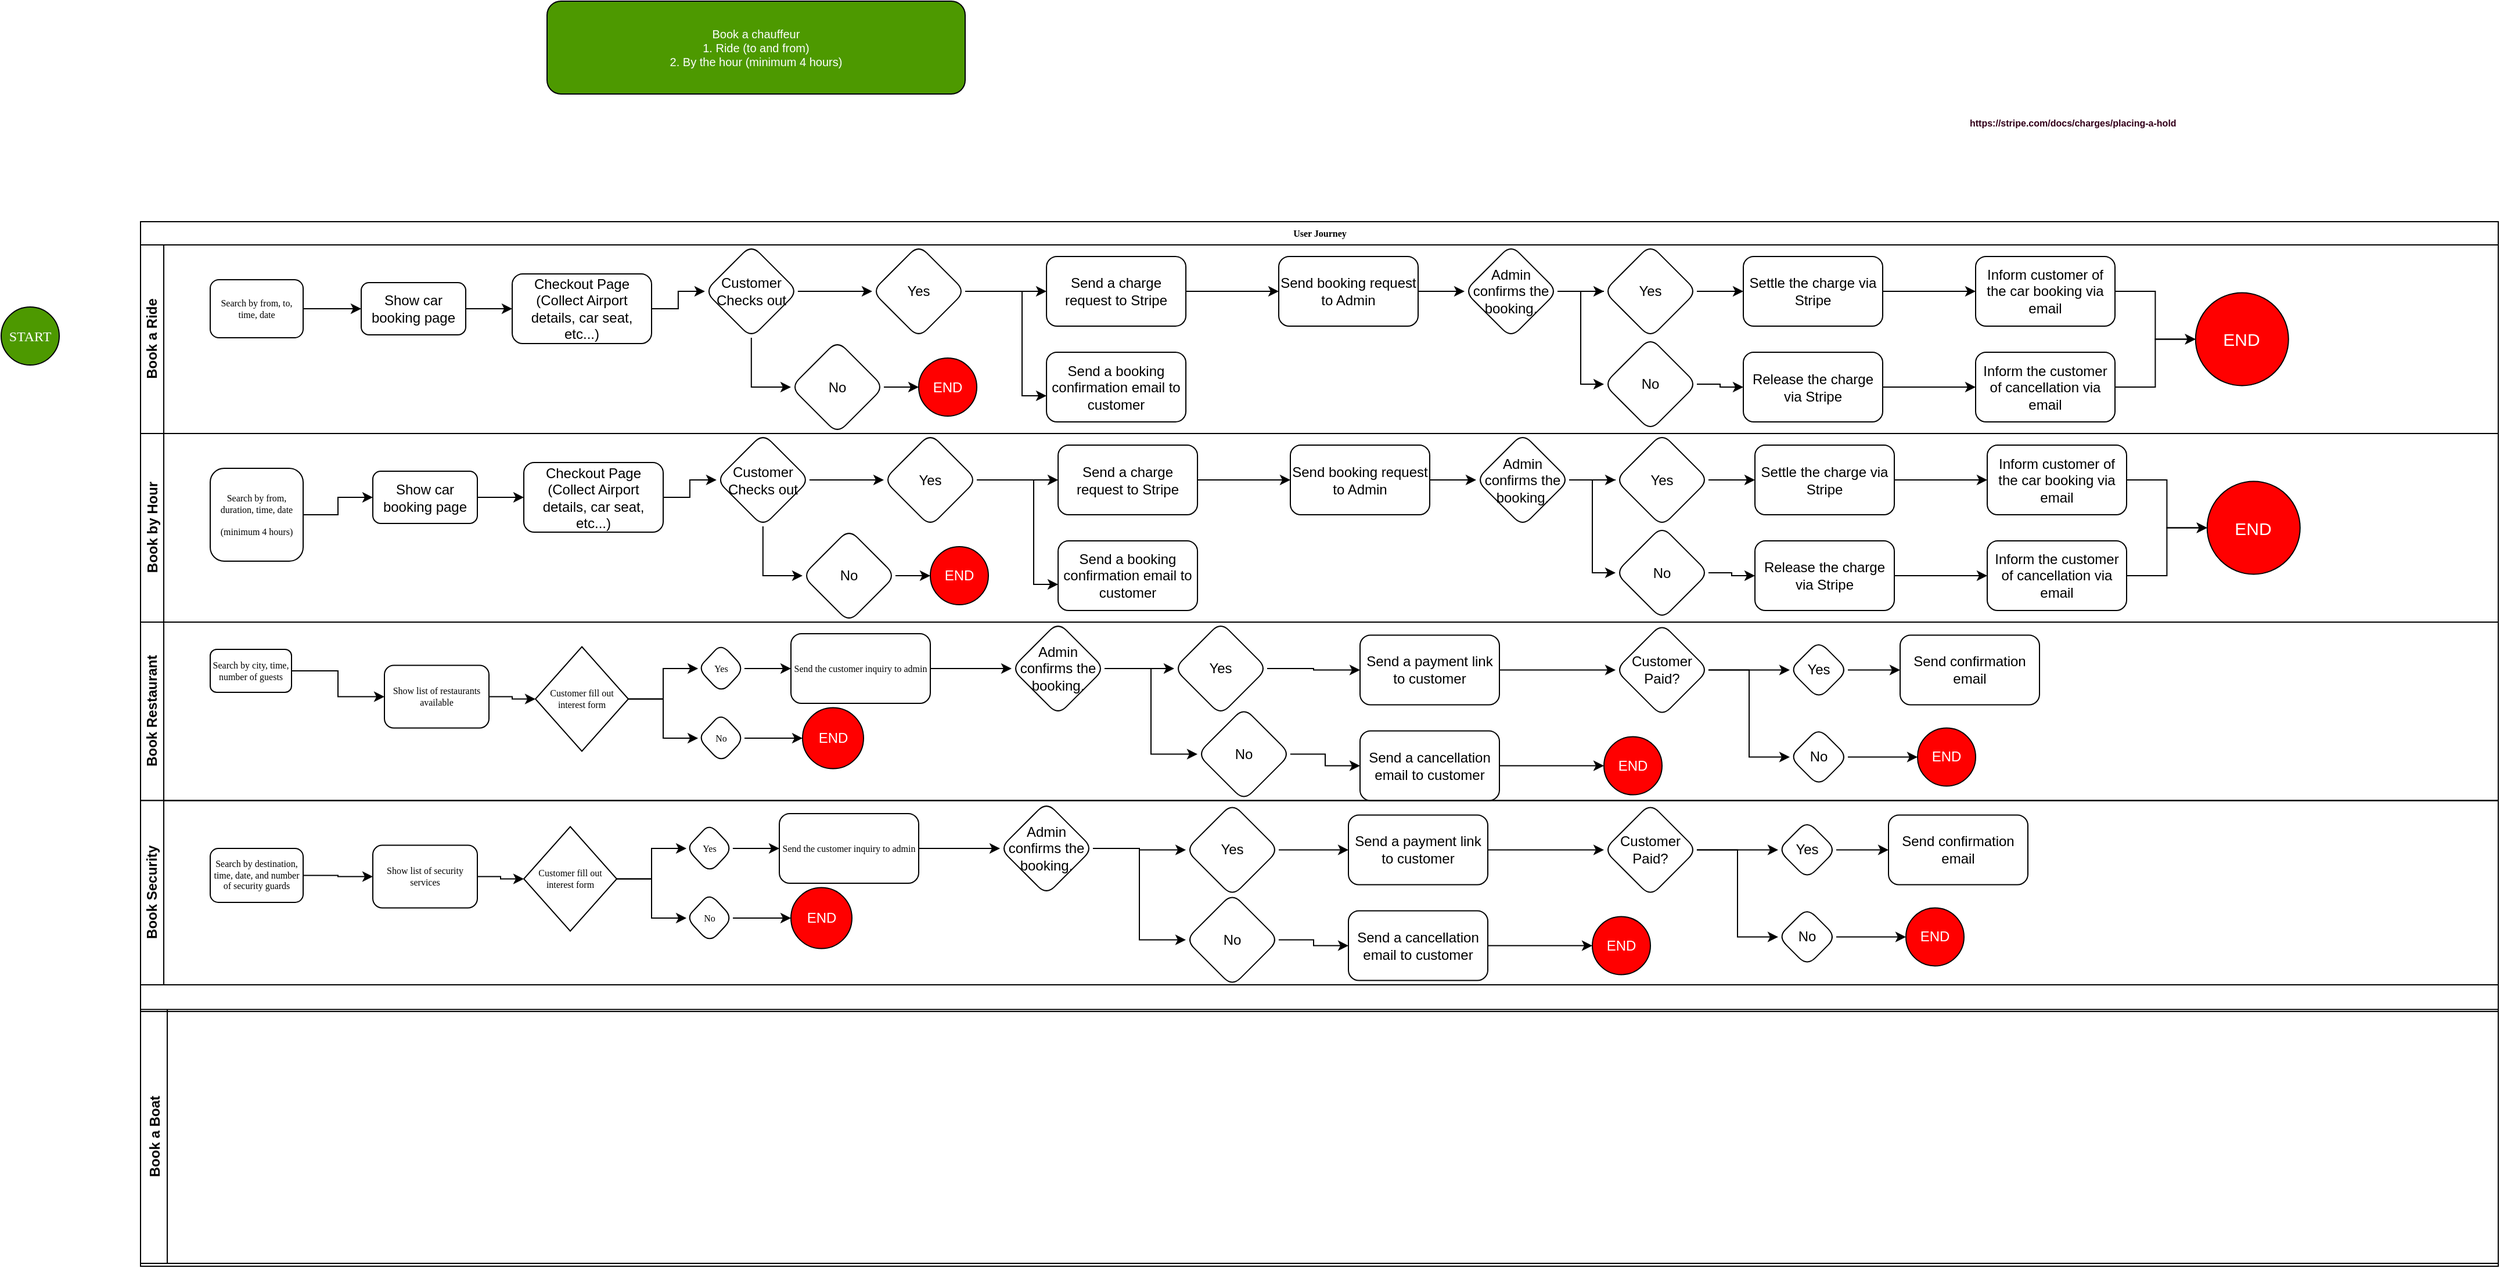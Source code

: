 <mxfile version="20.2.2" type="github">
  <diagram name="Page-1" id="c7488fd3-1785-93aa-aadb-54a6760d102a">
    <mxGraphModel dx="1584" dy="1703" grid="1" gridSize="10" guides="1" tooltips="1" connect="1" arrows="1" fold="1" page="1" pageScale="1" pageWidth="1100" pageHeight="850" background="none" math="0" shadow="0">
      <root>
        <mxCell id="0" />
        <mxCell id="1" parent="0" />
        <mxCell id="2b4e8129b02d487f-1" value="User Journey" style="swimlane;html=1;childLayout=stackLayout;horizontal=1;startSize=20;horizontalStack=0;rounded=0;shadow=0;labelBackgroundColor=none;strokeWidth=1;fontFamily=Verdana;fontSize=8;align=center;" parent="1" vertex="1">
          <mxGeometry x="180" y="40" width="2030" height="900" as="geometry">
            <mxRectangle x="180" y="70" width="100" height="20" as="alternateBounds" />
          </mxGeometry>
        </mxCell>
        <mxCell id="2Iuretk5S74arp9Ydnmd-205" value="Book a Ride" style="swimlane;html=1;startSize=20;horizontal=0;" vertex="1" parent="2b4e8129b02d487f-1">
          <mxGeometry y="20" width="2030" height="162.5" as="geometry">
            <mxRectangle y="20" width="2810.625" height="30" as="alternateBounds" />
          </mxGeometry>
        </mxCell>
        <mxCell id="2Iuretk5S74arp9Ydnmd-206" style="edgeStyle=orthogonalEdgeStyle;rounded=0;orthogonalLoop=1;jettySize=auto;html=1;entryX=0;entryY=0.5;entryDx=0;entryDy=0;" edge="1" parent="2Iuretk5S74arp9Ydnmd-205" source="2Iuretk5S74arp9Ydnmd-207" target="2Iuretk5S74arp9Ydnmd-220">
          <mxGeometry relative="1" as="geometry">
            <mxPoint x="210" y="55" as="targetPoint" />
          </mxGeometry>
        </mxCell>
        <mxCell id="2Iuretk5S74arp9Ydnmd-207" value="Search by from, to, time, date" style="rounded=1;whiteSpace=wrap;html=1;shadow=0;labelBackgroundColor=none;strokeWidth=1;fontFamily=Verdana;fontSize=8;align=center;" vertex="1" parent="2Iuretk5S74arp9Ydnmd-205">
          <mxGeometry x="60" y="30" width="80" height="50" as="geometry" />
        </mxCell>
        <mxCell id="2Iuretk5S74arp9Ydnmd-208" style="edgeStyle=orthogonalEdgeStyle;rounded=0;html=1;entryX=0;entryY=0.5;labelBackgroundColor=none;startArrow=none;startFill=0;startSize=5;endArrow=classicThin;endFill=1;endSize=5;jettySize=auto;orthogonalLoop=1;strokeWidth=1;fontFamily=Verdana;fontSize=8" edge="1" parent="2Iuretk5S74arp9Ydnmd-205">
          <mxGeometry relative="1" as="geometry">
            <mxPoint x="490" y="75" as="sourcePoint" />
          </mxGeometry>
        </mxCell>
        <mxCell id="2Iuretk5S74arp9Ydnmd-209" style="edgeStyle=orthogonalEdgeStyle;rounded=0;html=1;labelBackgroundColor=none;startArrow=none;startFill=0;startSize=5;endArrow=classicThin;endFill=1;endSize=5;jettySize=auto;orthogonalLoop=1;strokeWidth=1;fontFamily=Verdana;fontSize=8" edge="1" parent="2Iuretk5S74arp9Ydnmd-205">
          <mxGeometry relative="1" as="geometry">
            <mxPoint x="580" y="75" as="sourcePoint" />
          </mxGeometry>
        </mxCell>
        <mxCell id="2Iuretk5S74arp9Ydnmd-265" style="edgeStyle=orthogonalEdgeStyle;rounded=0;orthogonalLoop=1;jettySize=auto;html=1;labelBackgroundColor=#000000;fontSize=10;fontColor=#FFFFFF;" edge="1" parent="2Iuretk5S74arp9Ydnmd-205" source="2Iuretk5S74arp9Ydnmd-220" target="2Iuretk5S74arp9Ydnmd-264">
          <mxGeometry relative="1" as="geometry" />
        </mxCell>
        <mxCell id="2Iuretk5S74arp9Ydnmd-220" value="Show car booking page" style="rounded=1;whiteSpace=wrap;html=1;" vertex="1" parent="2Iuretk5S74arp9Ydnmd-205">
          <mxGeometry x="190" y="32.5" width="90" height="45" as="geometry" />
        </mxCell>
        <mxCell id="2Iuretk5S74arp9Ydnmd-226" value="" style="edgeStyle=orthogonalEdgeStyle;rounded=0;orthogonalLoop=1;jettySize=auto;html=1;" edge="1" parent="2Iuretk5S74arp9Ydnmd-205" source="2Iuretk5S74arp9Ydnmd-227" target="2Iuretk5S74arp9Ydnmd-267">
          <mxGeometry relative="1" as="geometry">
            <mxPoint x="625.935" y="40" as="targetPoint" />
          </mxGeometry>
        </mxCell>
        <mxCell id="2Iuretk5S74arp9Ydnmd-268" style="edgeStyle=orthogonalEdgeStyle;rounded=0;orthogonalLoop=1;jettySize=auto;html=1;entryX=0;entryY=0.5;entryDx=0;entryDy=0;labelBackgroundColor=#000000;fontSize=10;fontColor=#FFFFFF;" edge="1" parent="2Iuretk5S74arp9Ydnmd-205" source="2Iuretk5S74arp9Ydnmd-227" target="2Iuretk5S74arp9Ydnmd-229">
          <mxGeometry relative="1" as="geometry" />
        </mxCell>
        <mxCell id="2Iuretk5S74arp9Ydnmd-227" value="Customer Checks out" style="rhombus;whiteSpace=wrap;html=1;rounded=1;" vertex="1" parent="2Iuretk5S74arp9Ydnmd-205">
          <mxGeometry x="485.935" y="-1.776e-15" width="80" height="80" as="geometry" />
        </mxCell>
        <mxCell id="2Iuretk5S74arp9Ydnmd-228" style="edgeStyle=orthogonalEdgeStyle;rounded=0;orthogonalLoop=1;jettySize=auto;html=1;fontColor=#FFFFFF;" edge="1" parent="2Iuretk5S74arp9Ydnmd-205" source="2Iuretk5S74arp9Ydnmd-229" target="2Iuretk5S74arp9Ydnmd-232">
          <mxGeometry relative="1" as="geometry">
            <mxPoint x="660.94" y="122.5" as="targetPoint" />
          </mxGeometry>
        </mxCell>
        <mxCell id="2Iuretk5S74arp9Ydnmd-229" value="No" style="rhombus;whiteSpace=wrap;html=1;rounded=1;" vertex="1" parent="2Iuretk5S74arp9Ydnmd-205">
          <mxGeometry x="559.995" y="82.5" width="80" height="80" as="geometry" />
        </mxCell>
        <mxCell id="2Iuretk5S74arp9Ydnmd-232" value="&lt;font color=&quot;#ffffff&quot;&gt;END&lt;/font&gt;" style="ellipse;whiteSpace=wrap;html=1;aspect=fixed;fillColor=#FF0000;" vertex="1" parent="2Iuretk5S74arp9Ydnmd-205">
          <mxGeometry x="670.0" y="97.5" width="50" height="50" as="geometry" />
        </mxCell>
        <mxCell id="2Iuretk5S74arp9Ydnmd-239" value="" style="edgeStyle=orthogonalEdgeStyle;rounded=0;orthogonalLoop=1;jettySize=auto;html=1;fontSize=8;fontColor=#33001A;" edge="1" parent="2Iuretk5S74arp9Ydnmd-205" source="2Iuretk5S74arp9Ydnmd-240" target="2Iuretk5S74arp9Ydnmd-242">
          <mxGeometry relative="1" as="geometry" />
        </mxCell>
        <mxCell id="2Iuretk5S74arp9Ydnmd-240" value="Send a charge request to Stripe" style="rounded=1;whiteSpace=wrap;html=1;" vertex="1" parent="2Iuretk5S74arp9Ydnmd-205">
          <mxGeometry x="780.035" y="10" width="120" height="60" as="geometry" />
        </mxCell>
        <mxCell id="2Iuretk5S74arp9Ydnmd-241" value="" style="edgeStyle=orthogonalEdgeStyle;rounded=0;orthogonalLoop=1;jettySize=auto;html=1;fontSize=8;fontColor=#33001A;" edge="1" parent="2Iuretk5S74arp9Ydnmd-205" source="2Iuretk5S74arp9Ydnmd-242" target="2Iuretk5S74arp9Ydnmd-245">
          <mxGeometry relative="1" as="geometry" />
        </mxCell>
        <mxCell id="2Iuretk5S74arp9Ydnmd-242" value="Send booking request to Admin" style="rounded=1;whiteSpace=wrap;html=1;" vertex="1" parent="2Iuretk5S74arp9Ydnmd-205">
          <mxGeometry x="979.995" y="10" width="120" height="60" as="geometry" />
        </mxCell>
        <mxCell id="2Iuretk5S74arp9Ydnmd-243" value="" style="edgeStyle=orthogonalEdgeStyle;rounded=0;orthogonalLoop=1;jettySize=auto;html=1;fontSize=8;fontColor=#33001A;" edge="1" parent="2Iuretk5S74arp9Ydnmd-205" source="2Iuretk5S74arp9Ydnmd-245" target="2Iuretk5S74arp9Ydnmd-247">
          <mxGeometry relative="1" as="geometry" />
        </mxCell>
        <mxCell id="2Iuretk5S74arp9Ydnmd-271" style="edgeStyle=orthogonalEdgeStyle;rounded=0;orthogonalLoop=1;jettySize=auto;html=1;labelBackgroundColor=#000000;fontSize=10;fontColor=#FFFFFF;" edge="1" parent="2Iuretk5S74arp9Ydnmd-205" source="2Iuretk5S74arp9Ydnmd-245" target="2Iuretk5S74arp9Ydnmd-249">
          <mxGeometry relative="1" as="geometry" />
        </mxCell>
        <mxCell id="2Iuretk5S74arp9Ydnmd-245" value="Admin confirms the booking." style="rhombus;whiteSpace=wrap;html=1;rounded=1;" vertex="1" parent="2Iuretk5S74arp9Ydnmd-205">
          <mxGeometry x="1140.005" width="80" height="80" as="geometry" />
        </mxCell>
        <mxCell id="2Iuretk5S74arp9Ydnmd-246" value="" style="edgeStyle=orthogonalEdgeStyle;rounded=0;orthogonalLoop=1;jettySize=auto;html=1;fontSize=8;fontColor=#33001A;" edge="1" parent="2Iuretk5S74arp9Ydnmd-205" source="2Iuretk5S74arp9Ydnmd-247" target="2Iuretk5S74arp9Ydnmd-251">
          <mxGeometry relative="1" as="geometry" />
        </mxCell>
        <mxCell id="2Iuretk5S74arp9Ydnmd-272" value="" style="edgeStyle=orthogonalEdgeStyle;rounded=0;orthogonalLoop=1;jettySize=auto;html=1;labelBackgroundColor=#000000;fontSize=10;fontColor=#FFFFFF;" edge="1" parent="2Iuretk5S74arp9Ydnmd-205" source="2Iuretk5S74arp9Ydnmd-249" target="2Iuretk5S74arp9Ydnmd-253">
          <mxGeometry relative="1" as="geometry" />
        </mxCell>
        <mxCell id="2Iuretk5S74arp9Ydnmd-249" value="No" style="rhombus;whiteSpace=wrap;html=1;rounded=1;" vertex="1" parent="2Iuretk5S74arp9Ydnmd-205">
          <mxGeometry x="1260.005" y="80" width="80" height="80" as="geometry" />
        </mxCell>
        <mxCell id="2Iuretk5S74arp9Ydnmd-250" value="" style="edgeStyle=orthogonalEdgeStyle;rounded=0;orthogonalLoop=1;jettySize=auto;html=1;fontSize=8;fontColor=#33001A;" edge="1" parent="2Iuretk5S74arp9Ydnmd-205" source="2Iuretk5S74arp9Ydnmd-251" target="2Iuretk5S74arp9Ydnmd-257">
          <mxGeometry relative="1" as="geometry" />
        </mxCell>
        <mxCell id="2Iuretk5S74arp9Ydnmd-251" value="Settle the charge via Stripe" style="rounded=1;whiteSpace=wrap;html=1;" vertex="1" parent="2Iuretk5S74arp9Ydnmd-205">
          <mxGeometry x="1380.005" y="10" width="120" height="60" as="geometry" />
        </mxCell>
        <mxCell id="2Iuretk5S74arp9Ydnmd-252" value="" style="edgeStyle=orthogonalEdgeStyle;rounded=0;orthogonalLoop=1;jettySize=auto;html=1;fontSize=8;fontColor=#33001A;" edge="1" parent="2Iuretk5S74arp9Ydnmd-205" source="2Iuretk5S74arp9Ydnmd-253" target="2Iuretk5S74arp9Ydnmd-259">
          <mxGeometry relative="1" as="geometry" />
        </mxCell>
        <mxCell id="2Iuretk5S74arp9Ydnmd-253" value="Release the charge via Stripe" style="rounded=1;whiteSpace=wrap;html=1;" vertex="1" parent="2Iuretk5S74arp9Ydnmd-205">
          <mxGeometry x="1380.005" y="92.5" width="120" height="60" as="geometry" />
        </mxCell>
        <mxCell id="2Iuretk5S74arp9Ydnmd-254" value="Send a booking confirmation email to customer" style="whiteSpace=wrap;html=1;rounded=1;" vertex="1" parent="2Iuretk5S74arp9Ydnmd-205">
          <mxGeometry x="780.035" y="92.5" width="120" height="60" as="geometry" />
        </mxCell>
        <mxCell id="2Iuretk5S74arp9Ydnmd-255" value="" style="edgeStyle=orthogonalEdgeStyle;rounded=0;orthogonalLoop=1;jettySize=auto;html=1;fontSize=8;fontColor=#33001A;" edge="1" parent="2Iuretk5S74arp9Ydnmd-205" source="2Iuretk5S74arp9Ydnmd-267" target="2Iuretk5S74arp9Ydnmd-254">
          <mxGeometry relative="1" as="geometry">
            <Array as="points">
              <mxPoint x="759" y="40" />
              <mxPoint x="759" y="130" />
            </Array>
            <mxPoint x="720.003" y="40.032" as="sourcePoint" />
          </mxGeometry>
        </mxCell>
        <mxCell id="2Iuretk5S74arp9Ydnmd-256" style="edgeStyle=orthogonalEdgeStyle;rounded=0;orthogonalLoop=1;jettySize=auto;html=1;fontSize=15;fontColor=#FFFFFF;" edge="1" parent="2Iuretk5S74arp9Ydnmd-205" source="2Iuretk5S74arp9Ydnmd-257" target="2Iuretk5S74arp9Ydnmd-260">
          <mxGeometry relative="1" as="geometry" />
        </mxCell>
        <mxCell id="2Iuretk5S74arp9Ydnmd-257" value="Inform customer of the car booking via email" style="rounded=1;whiteSpace=wrap;html=1;" vertex="1" parent="2Iuretk5S74arp9Ydnmd-205">
          <mxGeometry x="1580.005" y="10" width="120" height="60" as="geometry" />
        </mxCell>
        <mxCell id="2Iuretk5S74arp9Ydnmd-258" style="edgeStyle=orthogonalEdgeStyle;rounded=0;orthogonalLoop=1;jettySize=auto;html=1;fontSize=15;fontColor=#FFFFFF;" edge="1" parent="2Iuretk5S74arp9Ydnmd-205" source="2Iuretk5S74arp9Ydnmd-259" target="2Iuretk5S74arp9Ydnmd-260">
          <mxGeometry relative="1" as="geometry" />
        </mxCell>
        <mxCell id="2Iuretk5S74arp9Ydnmd-259" value="Inform the customer of cancellation via email" style="rounded=1;whiteSpace=wrap;html=1;" vertex="1" parent="2Iuretk5S74arp9Ydnmd-205">
          <mxGeometry x="1580.005" y="92.5" width="120" height="60" as="geometry" />
        </mxCell>
        <mxCell id="2Iuretk5S74arp9Ydnmd-260" value="&lt;font style=&quot;font-size: 15px;&quot; color=&quot;#ffffff&quot;&gt;END&lt;/font&gt;" style="ellipse;whiteSpace=wrap;html=1;aspect=fixed;fontSize=8;fontColor=#33001A;fillColor=#FF0000;" vertex="1" parent="2Iuretk5S74arp9Ydnmd-205">
          <mxGeometry x="1769.38" y="41.25" width="80" height="80" as="geometry" />
        </mxCell>
        <mxCell id="2Iuretk5S74arp9Ydnmd-266" style="edgeStyle=orthogonalEdgeStyle;rounded=0;orthogonalLoop=1;jettySize=auto;html=1;labelBackgroundColor=#000000;fontSize=10;fontColor=#FFFFFF;" edge="1" parent="2Iuretk5S74arp9Ydnmd-205" source="2Iuretk5S74arp9Ydnmd-264" target="2Iuretk5S74arp9Ydnmd-227">
          <mxGeometry relative="1" as="geometry" />
        </mxCell>
        <mxCell id="2Iuretk5S74arp9Ydnmd-264" value="Checkout Page&lt;br&gt;(Collect Airport details, car seat, etc...)" style="rounded=1;whiteSpace=wrap;html=1;" vertex="1" parent="2Iuretk5S74arp9Ydnmd-205">
          <mxGeometry x="320.005" y="25" width="120" height="60" as="geometry" />
        </mxCell>
        <mxCell id="2Iuretk5S74arp9Ydnmd-269" style="edgeStyle=orthogonalEdgeStyle;rounded=0;orthogonalLoop=1;jettySize=auto;html=1;labelBackgroundColor=#000000;fontSize=10;fontColor=#FFFFFF;" edge="1" parent="2Iuretk5S74arp9Ydnmd-205" source="2Iuretk5S74arp9Ydnmd-267" target="2Iuretk5S74arp9Ydnmd-240">
          <mxGeometry relative="1" as="geometry" />
        </mxCell>
        <mxCell id="2Iuretk5S74arp9Ydnmd-267" value="Yes" style="rhombus;whiteSpace=wrap;html=1;rounded=1;" vertex="1" parent="2Iuretk5S74arp9Ydnmd-205">
          <mxGeometry x="629.995" width="80" height="80" as="geometry" />
        </mxCell>
        <mxCell id="2Iuretk5S74arp9Ydnmd-247" value="Yes" style="rhombus;whiteSpace=wrap;html=1;rounded=1;" vertex="1" parent="2Iuretk5S74arp9Ydnmd-205">
          <mxGeometry x="1259.995" width="80" height="80" as="geometry" />
        </mxCell>
        <mxCell id="2Iuretk5S74arp9Ydnmd-270" value="" style="edgeStyle=orthogonalEdgeStyle;rounded=0;orthogonalLoop=1;jettySize=auto;html=1;entryX=0;entryY=0.5;entryDx=0;entryDy=0;fontSize=8;fontColor=#33001A;endArrow=none;" edge="1" parent="2Iuretk5S74arp9Ydnmd-205" source="2Iuretk5S74arp9Ydnmd-245" target="2Iuretk5S74arp9Ydnmd-247">
          <mxGeometry relative="1" as="geometry">
            <mxPoint x="1399.973" y="110.032" as="sourcePoint" />
            <mxPoint x="1905.935" y="192.5" as="targetPoint" />
          </mxGeometry>
        </mxCell>
        <mxCell id="2b4e8129b02d487f-2" value="Book by Hour" style="swimlane;html=1;startSize=20;horizontal=0;" parent="2b4e8129b02d487f-1" vertex="1">
          <mxGeometry y="182.5" width="2030" height="162.5" as="geometry">
            <mxRectangle y="20" width="2810.625" height="30" as="alternateBounds" />
          </mxGeometry>
        </mxCell>
        <mxCell id="2Iuretk5S74arp9Ydnmd-308" value="" style="edgeStyle=orthogonalEdgeStyle;rounded=0;orthogonalLoop=1;jettySize=auto;html=1;labelBackgroundColor=#000000;fontSize=10;fontColor=#FFFFFF;" edge="1" parent="2b4e8129b02d487f-2" source="2b4e8129b02d487f-6" target="2Iuretk5S74arp9Ydnmd-274">
          <mxGeometry relative="1" as="geometry" />
        </mxCell>
        <mxCell id="2b4e8129b02d487f-6" value="Search by from, duration, time, date&lt;br&gt;&lt;br&gt;(minimum 4 hours)" style="rounded=1;whiteSpace=wrap;html=1;shadow=0;labelBackgroundColor=none;strokeWidth=1;fontFamily=Verdana;fontSize=8;align=center;" parent="2b4e8129b02d487f-2" vertex="1">
          <mxGeometry x="60" y="30" width="80" height="80" as="geometry" />
        </mxCell>
        <mxCell id="2b4e8129b02d487f-22" style="edgeStyle=orthogonalEdgeStyle;rounded=0;html=1;entryX=0;entryY=0.5;labelBackgroundColor=none;startArrow=none;startFill=0;startSize=5;endArrow=classicThin;endFill=1;endSize=5;jettySize=auto;orthogonalLoop=1;strokeWidth=1;fontFamily=Verdana;fontSize=8" parent="2b4e8129b02d487f-2" target="2b4e8129b02d487f-10" edge="1">
          <mxGeometry relative="1" as="geometry">
            <mxPoint x="490" y="75" as="sourcePoint" />
          </mxGeometry>
        </mxCell>
        <mxCell id="2b4e8129b02d487f-23" style="edgeStyle=orthogonalEdgeStyle;rounded=0;html=1;labelBackgroundColor=none;startArrow=none;startFill=0;startSize=5;endArrow=classicThin;endFill=1;endSize=5;jettySize=auto;orthogonalLoop=1;strokeWidth=1;fontFamily=Verdana;fontSize=8" parent="2b4e8129b02d487f-2" target="2b4e8129b02d487f-11" edge="1">
          <mxGeometry relative="1" as="geometry">
            <mxPoint x="580" y="75" as="sourcePoint" />
          </mxGeometry>
        </mxCell>
        <mxCell id="2Iuretk5S74arp9Ydnmd-274" value="Show car booking page" style="rounded=1;whiteSpace=wrap;html=1;" vertex="1" parent="2b4e8129b02d487f-2">
          <mxGeometry x="200" y="32.5" width="90" height="45" as="geometry" />
        </mxCell>
        <mxCell id="2Iuretk5S74arp9Ydnmd-277" value="Customer Checks out" style="rhombus;whiteSpace=wrap;html=1;rounded=1;" vertex="1" parent="2b4e8129b02d487f-2">
          <mxGeometry x="495.935" width="80" height="80" as="geometry" />
        </mxCell>
        <mxCell id="2Iuretk5S74arp9Ydnmd-279" value="No" style="rhombus;whiteSpace=wrap;html=1;rounded=1;" vertex="1" parent="2b4e8129b02d487f-2">
          <mxGeometry x="569.995" y="82.5" width="80" height="80" as="geometry" />
        </mxCell>
        <mxCell id="2Iuretk5S74arp9Ydnmd-276" style="edgeStyle=orthogonalEdgeStyle;rounded=0;orthogonalLoop=1;jettySize=auto;html=1;entryX=0;entryY=0.5;entryDx=0;entryDy=0;labelBackgroundColor=#000000;fontSize=10;fontColor=#FFFFFF;" edge="1" parent="2b4e8129b02d487f-2" source="2Iuretk5S74arp9Ydnmd-277" target="2Iuretk5S74arp9Ydnmd-279">
          <mxGeometry relative="1" as="geometry" />
        </mxCell>
        <mxCell id="2Iuretk5S74arp9Ydnmd-280" value="&lt;font color=&quot;#ffffff&quot;&gt;END&lt;/font&gt;" style="ellipse;whiteSpace=wrap;html=1;aspect=fixed;fillColor=#FF0000;" vertex="1" parent="2b4e8129b02d487f-2">
          <mxGeometry x="680.0" y="97.5" width="50" height="50" as="geometry" />
        </mxCell>
        <mxCell id="2Iuretk5S74arp9Ydnmd-278" style="edgeStyle=orthogonalEdgeStyle;rounded=0;orthogonalLoop=1;jettySize=auto;html=1;fontColor=#FFFFFF;" edge="1" parent="2b4e8129b02d487f-2" source="2Iuretk5S74arp9Ydnmd-279" target="2Iuretk5S74arp9Ydnmd-280">
          <mxGeometry relative="1" as="geometry">
            <mxPoint x="490.94" y="52.5" as="targetPoint" />
          </mxGeometry>
        </mxCell>
        <mxCell id="2Iuretk5S74arp9Ydnmd-282" value="Send a charge request to Stripe" style="rounded=1;whiteSpace=wrap;html=1;" vertex="1" parent="2b4e8129b02d487f-2">
          <mxGeometry x="790.035" y="10" width="120" height="60" as="geometry" />
        </mxCell>
        <mxCell id="2Iuretk5S74arp9Ydnmd-284" value="Send booking request to Admin" style="rounded=1;whiteSpace=wrap;html=1;" vertex="1" parent="2b4e8129b02d487f-2">
          <mxGeometry x="989.995" y="10" width="120" height="60" as="geometry" />
        </mxCell>
        <mxCell id="2Iuretk5S74arp9Ydnmd-281" value="" style="edgeStyle=orthogonalEdgeStyle;rounded=0;orthogonalLoop=1;jettySize=auto;html=1;fontSize=8;fontColor=#33001A;" edge="1" parent="2b4e8129b02d487f-2" source="2Iuretk5S74arp9Ydnmd-282" target="2Iuretk5S74arp9Ydnmd-284">
          <mxGeometry relative="1" as="geometry" />
        </mxCell>
        <mxCell id="2Iuretk5S74arp9Ydnmd-287" value="Admin confirms the booking." style="rhombus;whiteSpace=wrap;html=1;rounded=1;" vertex="1" parent="2b4e8129b02d487f-2">
          <mxGeometry x="1150.005" width="80" height="80" as="geometry" />
        </mxCell>
        <mxCell id="2Iuretk5S74arp9Ydnmd-283" value="" style="edgeStyle=orthogonalEdgeStyle;rounded=0;orthogonalLoop=1;jettySize=auto;html=1;fontSize=8;fontColor=#33001A;" edge="1" parent="2b4e8129b02d487f-2" source="2Iuretk5S74arp9Ydnmd-284" target="2Iuretk5S74arp9Ydnmd-287">
          <mxGeometry relative="1" as="geometry" />
        </mxCell>
        <mxCell id="2Iuretk5S74arp9Ydnmd-290" value="No" style="rhombus;whiteSpace=wrap;html=1;rounded=1;" vertex="1" parent="2b4e8129b02d487f-2">
          <mxGeometry x="1270.005" y="80" width="80" height="80" as="geometry" />
        </mxCell>
        <mxCell id="2Iuretk5S74arp9Ydnmd-286" style="edgeStyle=orthogonalEdgeStyle;rounded=0;orthogonalLoop=1;jettySize=auto;html=1;labelBackgroundColor=#000000;fontSize=10;fontColor=#FFFFFF;" edge="1" parent="2b4e8129b02d487f-2" source="2Iuretk5S74arp9Ydnmd-287" target="2Iuretk5S74arp9Ydnmd-290">
          <mxGeometry relative="1" as="geometry" />
        </mxCell>
        <mxCell id="2Iuretk5S74arp9Ydnmd-292" value="Settle the charge via Stripe" style="rounded=1;whiteSpace=wrap;html=1;" vertex="1" parent="2b4e8129b02d487f-2">
          <mxGeometry x="1390.005" y="10" width="120" height="60" as="geometry" />
        </mxCell>
        <mxCell id="2Iuretk5S74arp9Ydnmd-294" value="Release the charge via Stripe" style="rounded=1;whiteSpace=wrap;html=1;" vertex="1" parent="2b4e8129b02d487f-2">
          <mxGeometry x="1390.005" y="92.5" width="120" height="60" as="geometry" />
        </mxCell>
        <mxCell id="2Iuretk5S74arp9Ydnmd-289" value="" style="edgeStyle=orthogonalEdgeStyle;rounded=0;orthogonalLoop=1;jettySize=auto;html=1;labelBackgroundColor=#000000;fontSize=10;fontColor=#FFFFFF;" edge="1" parent="2b4e8129b02d487f-2" source="2Iuretk5S74arp9Ydnmd-290" target="2Iuretk5S74arp9Ydnmd-294">
          <mxGeometry relative="1" as="geometry" />
        </mxCell>
        <mxCell id="2Iuretk5S74arp9Ydnmd-295" value="Send a booking confirmation email to customer" style="whiteSpace=wrap;html=1;rounded=1;" vertex="1" parent="2b4e8129b02d487f-2">
          <mxGeometry x="790.035" y="92.5" width="120" height="60" as="geometry" />
        </mxCell>
        <mxCell id="2Iuretk5S74arp9Ydnmd-296" value="" style="edgeStyle=orthogonalEdgeStyle;rounded=0;orthogonalLoop=1;jettySize=auto;html=1;fontSize=8;fontColor=#33001A;" edge="1" parent="2b4e8129b02d487f-2" source="2Iuretk5S74arp9Ydnmd-305" target="2Iuretk5S74arp9Ydnmd-295">
          <mxGeometry relative="1" as="geometry">
            <Array as="points">
              <mxPoint x="769" y="40" />
              <mxPoint x="769" y="130" />
            </Array>
            <mxPoint x="550.003" y="-29.968" as="sourcePoint" />
          </mxGeometry>
        </mxCell>
        <mxCell id="2Iuretk5S74arp9Ydnmd-298" value="Inform customer of the car booking via email" style="rounded=1;whiteSpace=wrap;html=1;" vertex="1" parent="2b4e8129b02d487f-2">
          <mxGeometry x="1590.005" y="10" width="120" height="60" as="geometry" />
        </mxCell>
        <mxCell id="2Iuretk5S74arp9Ydnmd-291" value="" style="edgeStyle=orthogonalEdgeStyle;rounded=0;orthogonalLoop=1;jettySize=auto;html=1;fontSize=8;fontColor=#33001A;" edge="1" parent="2b4e8129b02d487f-2" source="2Iuretk5S74arp9Ydnmd-292" target="2Iuretk5S74arp9Ydnmd-298">
          <mxGeometry relative="1" as="geometry" />
        </mxCell>
        <mxCell id="2Iuretk5S74arp9Ydnmd-300" value="Inform the customer of cancellation via email" style="rounded=1;whiteSpace=wrap;html=1;" vertex="1" parent="2b4e8129b02d487f-2">
          <mxGeometry x="1590.005" y="92.5" width="120" height="60" as="geometry" />
        </mxCell>
        <mxCell id="2Iuretk5S74arp9Ydnmd-293" value="" style="edgeStyle=orthogonalEdgeStyle;rounded=0;orthogonalLoop=1;jettySize=auto;html=1;fontSize=8;fontColor=#33001A;" edge="1" parent="2b4e8129b02d487f-2" source="2Iuretk5S74arp9Ydnmd-294" target="2Iuretk5S74arp9Ydnmd-300">
          <mxGeometry relative="1" as="geometry" />
        </mxCell>
        <mxCell id="2Iuretk5S74arp9Ydnmd-301" value="&lt;font style=&quot;font-size: 15px;&quot; color=&quot;#ffffff&quot;&gt;END&lt;/font&gt;" style="ellipse;whiteSpace=wrap;html=1;aspect=fixed;fontSize=8;fontColor=#33001A;fillColor=#FF0000;" vertex="1" parent="2b4e8129b02d487f-2">
          <mxGeometry x="1779.38" y="41.25" width="80" height="80" as="geometry" />
        </mxCell>
        <mxCell id="2Iuretk5S74arp9Ydnmd-297" style="edgeStyle=orthogonalEdgeStyle;rounded=0;orthogonalLoop=1;jettySize=auto;html=1;fontSize=15;fontColor=#FFFFFF;" edge="1" parent="2b4e8129b02d487f-2" source="2Iuretk5S74arp9Ydnmd-298" target="2Iuretk5S74arp9Ydnmd-301">
          <mxGeometry relative="1" as="geometry" />
        </mxCell>
        <mxCell id="2Iuretk5S74arp9Ydnmd-299" style="edgeStyle=orthogonalEdgeStyle;rounded=0;orthogonalLoop=1;jettySize=auto;html=1;fontSize=15;fontColor=#FFFFFF;" edge="1" parent="2b4e8129b02d487f-2" source="2Iuretk5S74arp9Ydnmd-300" target="2Iuretk5S74arp9Ydnmd-301">
          <mxGeometry relative="1" as="geometry" />
        </mxCell>
        <mxCell id="2Iuretk5S74arp9Ydnmd-302" style="edgeStyle=orthogonalEdgeStyle;rounded=0;orthogonalLoop=1;jettySize=auto;html=1;labelBackgroundColor=#000000;fontSize=10;fontColor=#FFFFFF;" edge="1" parent="2b4e8129b02d487f-2" source="2Iuretk5S74arp9Ydnmd-303" target="2Iuretk5S74arp9Ydnmd-277">
          <mxGeometry relative="1" as="geometry" />
        </mxCell>
        <mxCell id="2Iuretk5S74arp9Ydnmd-303" value="Checkout Page&lt;br&gt;(Collect Airport details, car seat, etc...)" style="rounded=1;whiteSpace=wrap;html=1;" vertex="1" parent="2b4e8129b02d487f-2">
          <mxGeometry x="330.005" y="25" width="120" height="60" as="geometry" />
        </mxCell>
        <mxCell id="2Iuretk5S74arp9Ydnmd-273" style="edgeStyle=orthogonalEdgeStyle;rounded=0;orthogonalLoop=1;jettySize=auto;html=1;labelBackgroundColor=#000000;fontSize=10;fontColor=#FFFFFF;" edge="1" parent="2b4e8129b02d487f-2" source="2Iuretk5S74arp9Ydnmd-274" target="2Iuretk5S74arp9Ydnmd-303">
          <mxGeometry relative="1" as="geometry" />
        </mxCell>
        <mxCell id="2Iuretk5S74arp9Ydnmd-304" style="edgeStyle=orthogonalEdgeStyle;rounded=0;orthogonalLoop=1;jettySize=auto;html=1;labelBackgroundColor=#000000;fontSize=10;fontColor=#FFFFFF;" edge="1" parent="2b4e8129b02d487f-2" source="2Iuretk5S74arp9Ydnmd-305" target="2Iuretk5S74arp9Ydnmd-282">
          <mxGeometry relative="1" as="geometry" />
        </mxCell>
        <mxCell id="2Iuretk5S74arp9Ydnmd-305" value="Yes" style="rhombus;whiteSpace=wrap;html=1;rounded=1;" vertex="1" parent="2b4e8129b02d487f-2">
          <mxGeometry x="639.995" width="80" height="80" as="geometry" />
        </mxCell>
        <mxCell id="2Iuretk5S74arp9Ydnmd-275" value="" style="edgeStyle=orthogonalEdgeStyle;rounded=0;orthogonalLoop=1;jettySize=auto;html=1;" edge="1" parent="2b4e8129b02d487f-2" source="2Iuretk5S74arp9Ydnmd-277" target="2Iuretk5S74arp9Ydnmd-305">
          <mxGeometry relative="1" as="geometry">
            <mxPoint x="455.935" y="-30" as="targetPoint" />
          </mxGeometry>
        </mxCell>
        <mxCell id="2Iuretk5S74arp9Ydnmd-306" value="Yes" style="rhombus;whiteSpace=wrap;html=1;rounded=1;" vertex="1" parent="2b4e8129b02d487f-2">
          <mxGeometry x="1269.995" width="80" height="80" as="geometry" />
        </mxCell>
        <mxCell id="2Iuretk5S74arp9Ydnmd-285" value="" style="edgeStyle=orthogonalEdgeStyle;rounded=0;orthogonalLoop=1;jettySize=auto;html=1;fontSize=8;fontColor=#33001A;" edge="1" parent="2b4e8129b02d487f-2" source="2Iuretk5S74arp9Ydnmd-287" target="2Iuretk5S74arp9Ydnmd-306">
          <mxGeometry relative="1" as="geometry" />
        </mxCell>
        <mxCell id="2Iuretk5S74arp9Ydnmd-288" value="" style="edgeStyle=orthogonalEdgeStyle;rounded=0;orthogonalLoop=1;jettySize=auto;html=1;fontSize=8;fontColor=#33001A;" edge="1" parent="2b4e8129b02d487f-2" source="2Iuretk5S74arp9Ydnmd-306" target="2Iuretk5S74arp9Ydnmd-292">
          <mxGeometry relative="1" as="geometry" />
        </mxCell>
        <mxCell id="2Iuretk5S74arp9Ydnmd-307" value="" style="edgeStyle=orthogonalEdgeStyle;rounded=0;orthogonalLoop=1;jettySize=auto;html=1;entryX=0;entryY=0.5;entryDx=0;entryDy=0;fontSize=8;fontColor=#33001A;endArrow=none;" edge="1" parent="2b4e8129b02d487f-2" source="2Iuretk5S74arp9Ydnmd-287" target="2Iuretk5S74arp9Ydnmd-306">
          <mxGeometry relative="1" as="geometry">
            <mxPoint x="1229.973" y="40.032" as="sourcePoint" />
            <mxPoint x="1735.935" y="122.5" as="targetPoint" />
          </mxGeometry>
        </mxCell>
        <mxCell id="3tLEmgAIl0FTI13DjgVi-1" value="Book Restaurant" style="swimlane;html=1;startSize=20;horizontal=0;" parent="2b4e8129b02d487f-1" vertex="1">
          <mxGeometry y="345" width="2030" height="153.75" as="geometry" />
        </mxCell>
        <mxCell id="2Iuretk5S74arp9Ydnmd-139" style="edgeStyle=orthogonalEdgeStyle;rounded=0;orthogonalLoop=1;jettySize=auto;html=1;labelBackgroundColor=#000000;fontSize=10;fontColor=#33001A;" edge="1" parent="3tLEmgAIl0FTI13DjgVi-1" source="3tLEmgAIl0FTI13DjgVi-18" target="2Iuretk5S74arp9Ydnmd-136">
          <mxGeometry relative="1" as="geometry" />
        </mxCell>
        <mxCell id="3tLEmgAIl0FTI13DjgVi-18" value="Search by city, time, number of guests" style="rounded=1;whiteSpace=wrap;html=1;shadow=0;labelBackgroundColor=none;strokeWidth=1;fontFamily=Verdana;fontSize=8;align=center;" parent="3tLEmgAIl0FTI13DjgVi-1" vertex="1">
          <mxGeometry x="60" y="23.5" width="70" height="37" as="geometry" />
        </mxCell>
        <mxCell id="2Iuretk5S74arp9Ydnmd-106" value="Customer fill out interest form" style="strokeWidth=1;html=1;shape=mxgraph.flowchart.decision;whiteSpace=wrap;rounded=1;shadow=0;labelBackgroundColor=none;fontFamily=Verdana;fontSize=8;align=center;" vertex="1" parent="3tLEmgAIl0FTI13DjgVi-1">
          <mxGeometry x="340" y="21.25" width="80" height="90" as="geometry" />
        </mxCell>
        <mxCell id="2Iuretk5S74arp9Ydnmd-108" value="Yes" style="rhombus;whiteSpace=wrap;html=1;fontSize=8;fontFamily=Verdana;strokeWidth=1;rounded=1;shadow=0;labelBackgroundColor=none;" vertex="1" parent="3tLEmgAIl0FTI13DjgVi-1">
          <mxGeometry x="480" y="18.75" width="40" height="42.5" as="geometry" />
        </mxCell>
        <mxCell id="2Iuretk5S74arp9Ydnmd-109" value="" style="edgeStyle=orthogonalEdgeStyle;rounded=0;orthogonalLoop=1;jettySize=auto;html=1;fontSize=10;fontColor=#FFFFFF;" edge="1" parent="3tLEmgAIl0FTI13DjgVi-1" source="2Iuretk5S74arp9Ydnmd-106" target="2Iuretk5S74arp9Ydnmd-108">
          <mxGeometry relative="1" as="geometry" />
        </mxCell>
        <mxCell id="2Iuretk5S74arp9Ydnmd-110" value="No" style="rhombus;whiteSpace=wrap;html=1;fontSize=8;fontFamily=Verdana;strokeWidth=1;rounded=1;shadow=0;labelBackgroundColor=none;" vertex="1" parent="3tLEmgAIl0FTI13DjgVi-1">
          <mxGeometry x="480" y="78.75" width="40" height="42.5" as="geometry" />
        </mxCell>
        <mxCell id="2Iuretk5S74arp9Ydnmd-105" style="edgeStyle=orthogonalEdgeStyle;rounded=0;orthogonalLoop=1;jettySize=auto;html=1;fontSize=10;fontColor=#FFFFFF;" edge="1" parent="3tLEmgAIl0FTI13DjgVi-1" source="2Iuretk5S74arp9Ydnmd-106" target="2Iuretk5S74arp9Ydnmd-110">
          <mxGeometry relative="1" as="geometry" />
        </mxCell>
        <mxCell id="2Iuretk5S74arp9Ydnmd-112" value="Send the customer inquiry to admin" style="rounded=1;whiteSpace=wrap;html=1;fontSize=8;fontFamily=Verdana;strokeWidth=1;shadow=0;labelBackgroundColor=none;" vertex="1" parent="3tLEmgAIl0FTI13DjgVi-1">
          <mxGeometry x="560" y="10" width="120" height="60" as="geometry" />
        </mxCell>
        <mxCell id="2Iuretk5S74arp9Ydnmd-107" value="" style="edgeStyle=orthogonalEdgeStyle;rounded=0;orthogonalLoop=1;jettySize=auto;html=1;fontSize=10;fontColor=#FFFFFF;" edge="1" parent="3tLEmgAIl0FTI13DjgVi-1" source="2Iuretk5S74arp9Ydnmd-108" target="2Iuretk5S74arp9Ydnmd-112">
          <mxGeometry relative="1" as="geometry" />
        </mxCell>
        <mxCell id="2Iuretk5S74arp9Ydnmd-113" style="edgeStyle=orthogonalEdgeStyle;rounded=0;orthogonalLoop=1;jettySize=auto;html=1;fontColor=#FFFFFF;exitX=1;exitY=0.5;exitDx=0;exitDy=0;" edge="1" parent="3tLEmgAIl0FTI13DjgVi-1" source="2Iuretk5S74arp9Ydnmd-110" target="2Iuretk5S74arp9Ydnmd-114">
          <mxGeometry relative="1" as="geometry">
            <mxPoint x="350.625" y="-293.75" as="sourcePoint" />
          </mxGeometry>
        </mxCell>
        <mxCell id="2Iuretk5S74arp9Ydnmd-114" value="&lt;font color=&quot;#ffffff&quot;&gt;END&lt;/font&gt;" style="ellipse;whiteSpace=wrap;html=1;aspect=fixed;fillColor=#FF0000;" vertex="1" parent="3tLEmgAIl0FTI13DjgVi-1">
          <mxGeometry x="570" y="73.75" width="52.5" height="52.5" as="geometry" />
        </mxCell>
        <mxCell id="2Iuretk5S74arp9Ydnmd-115" value="Admin confirms the booking." style="rhombus;whiteSpace=wrap;html=1;rounded=1;" vertex="1" parent="3tLEmgAIl0FTI13DjgVi-1">
          <mxGeometry x="749.995" width="80" height="80" as="geometry" />
        </mxCell>
        <mxCell id="2Iuretk5S74arp9Ydnmd-116" value="Yes" style="rhombus;whiteSpace=wrap;html=1;rounded=1;" vertex="1" parent="3tLEmgAIl0FTI13DjgVi-1">
          <mxGeometry x="890.005" width="80" height="80" as="geometry" />
        </mxCell>
        <mxCell id="2Iuretk5S74arp9Ydnmd-117" value="" style="edgeStyle=orthogonalEdgeStyle;rounded=0;orthogonalLoop=1;jettySize=auto;html=1;fontSize=8;fontColor=#33001A;" edge="1" parent="3tLEmgAIl0FTI13DjgVi-1" source="2Iuretk5S74arp9Ydnmd-115" target="2Iuretk5S74arp9Ydnmd-116">
          <mxGeometry relative="1" as="geometry" />
        </mxCell>
        <mxCell id="2Iuretk5S74arp9Ydnmd-118" value="No" style="rhombus;whiteSpace=wrap;html=1;rounded=1;" vertex="1" parent="3tLEmgAIl0FTI13DjgVi-1">
          <mxGeometry x="909.995" y="73.75" width="80" height="80" as="geometry" />
        </mxCell>
        <mxCell id="2Iuretk5S74arp9Ydnmd-119" style="edgeStyle=orthogonalEdgeStyle;rounded=0;orthogonalLoop=1;jettySize=auto;html=1;entryX=0;entryY=0.5;entryDx=0;entryDy=0;fontSize=8;fontColor=#33001A;" edge="1" parent="3tLEmgAIl0FTI13DjgVi-1" source="2Iuretk5S74arp9Ydnmd-115" target="2Iuretk5S74arp9Ydnmd-118">
          <mxGeometry relative="1" as="geometry" />
        </mxCell>
        <mxCell id="2Iuretk5S74arp9Ydnmd-121" value="Send a payment link to customer" style="rounded=1;whiteSpace=wrap;html=1;" vertex="1" parent="3tLEmgAIl0FTI13DjgVi-1">
          <mxGeometry x="1049.995" y="11.25" width="120" height="60" as="geometry" />
        </mxCell>
        <mxCell id="2Iuretk5S74arp9Ydnmd-111" style="edgeStyle=orthogonalEdgeStyle;rounded=0;orthogonalLoop=1;jettySize=auto;html=1;fontSize=10;fontColor=#FFFFFF;" edge="1" parent="3tLEmgAIl0FTI13DjgVi-1" source="2Iuretk5S74arp9Ydnmd-112" target="2Iuretk5S74arp9Ydnmd-115">
          <mxGeometry relative="1" as="geometry" />
        </mxCell>
        <mxCell id="2Iuretk5S74arp9Ydnmd-122" value="" style="edgeStyle=orthogonalEdgeStyle;rounded=0;orthogonalLoop=1;jettySize=auto;html=1;fontSize=8;fontColor=#33001A;" edge="1" parent="3tLEmgAIl0FTI13DjgVi-1" source="2Iuretk5S74arp9Ydnmd-116" target="2Iuretk5S74arp9Ydnmd-121">
          <mxGeometry relative="1" as="geometry" />
        </mxCell>
        <mxCell id="2Iuretk5S74arp9Ydnmd-123" value="Send a cancellation email to customer" style="rounded=1;whiteSpace=wrap;html=1;" vertex="1" parent="3tLEmgAIl0FTI13DjgVi-1">
          <mxGeometry x="1049.995" y="93.75" width="120" height="60" as="geometry" />
        </mxCell>
        <mxCell id="2Iuretk5S74arp9Ydnmd-124" value="" style="edgeStyle=orthogonalEdgeStyle;rounded=0;orthogonalLoop=1;jettySize=auto;html=1;fontSize=8;fontColor=#33001A;" edge="1" parent="3tLEmgAIl0FTI13DjgVi-1" source="2Iuretk5S74arp9Ydnmd-118" target="2Iuretk5S74arp9Ydnmd-123">
          <mxGeometry relative="1" as="geometry" />
        </mxCell>
        <mxCell id="2Iuretk5S74arp9Ydnmd-125" value="&lt;font color=&quot;#ffffff&quot;&gt;END&lt;/font&gt;" style="ellipse;whiteSpace=wrap;html=1;aspect=fixed;fillColor=#FF0000;" vertex="1" parent="3tLEmgAIl0FTI13DjgVi-1">
          <mxGeometry x="1260.0" y="98.75" width="50" height="50" as="geometry" />
        </mxCell>
        <mxCell id="2Iuretk5S74arp9Ydnmd-126" style="edgeStyle=orthogonalEdgeStyle;rounded=0;orthogonalLoop=1;jettySize=auto;html=1;fontSize=10;fontColor=#FFFFFF;" edge="1" parent="3tLEmgAIl0FTI13DjgVi-1" source="2Iuretk5S74arp9Ydnmd-123" target="2Iuretk5S74arp9Ydnmd-125">
          <mxGeometry relative="1" as="geometry">
            <mxPoint x="1030" y="-288.75" as="targetPoint" />
          </mxGeometry>
        </mxCell>
        <mxCell id="2Iuretk5S74arp9Ydnmd-129" value="Customer Paid?" style="rhombus;whiteSpace=wrap;html=1;rounded=1;" vertex="1" parent="3tLEmgAIl0FTI13DjgVi-1">
          <mxGeometry x="1269.995" y="1.25" width="80" height="80" as="geometry" />
        </mxCell>
        <mxCell id="2Iuretk5S74arp9Ydnmd-120" value="" style="edgeStyle=orthogonalEdgeStyle;rounded=0;orthogonalLoop=1;jettySize=auto;html=1;fontSize=10;fontColor=#FFFFFF;" edge="1" parent="3tLEmgAIl0FTI13DjgVi-1" source="2Iuretk5S74arp9Ydnmd-121" target="2Iuretk5S74arp9Ydnmd-129">
          <mxGeometry relative="1" as="geometry" />
        </mxCell>
        <mxCell id="2Iuretk5S74arp9Ydnmd-131" value="Yes" style="rhombus;whiteSpace=wrap;html=1;rounded=1;" vertex="1" parent="3tLEmgAIl0FTI13DjgVi-1">
          <mxGeometry x="1420" y="16.25" width="50" height="50" as="geometry" />
        </mxCell>
        <mxCell id="2Iuretk5S74arp9Ydnmd-127" value="" style="edgeStyle=orthogonalEdgeStyle;rounded=0;orthogonalLoop=1;jettySize=auto;html=1;labelBackgroundColor=#000000;fontSize=10;fontColor=#33001A;" edge="1" parent="3tLEmgAIl0FTI13DjgVi-1" source="2Iuretk5S74arp9Ydnmd-129" target="2Iuretk5S74arp9Ydnmd-131">
          <mxGeometry relative="1" as="geometry" />
        </mxCell>
        <mxCell id="2Iuretk5S74arp9Ydnmd-133" value="No" style="rhombus;whiteSpace=wrap;html=1;rounded=1;" vertex="1" parent="3tLEmgAIl0FTI13DjgVi-1">
          <mxGeometry x="1420" y="91.25" width="50" height="50" as="geometry" />
        </mxCell>
        <mxCell id="2Iuretk5S74arp9Ydnmd-128" style="edgeStyle=orthogonalEdgeStyle;rounded=0;orthogonalLoop=1;jettySize=auto;html=1;entryX=0;entryY=0.5;entryDx=0;entryDy=0;labelBackgroundColor=#000000;fontSize=10;fontColor=#33001A;" edge="1" parent="3tLEmgAIl0FTI13DjgVi-1" source="2Iuretk5S74arp9Ydnmd-129" target="2Iuretk5S74arp9Ydnmd-133">
          <mxGeometry relative="1" as="geometry" />
        </mxCell>
        <mxCell id="2Iuretk5S74arp9Ydnmd-134" value="Send confirmation email" style="rounded=1;whiteSpace=wrap;html=1;" vertex="1" parent="3tLEmgAIl0FTI13DjgVi-1">
          <mxGeometry x="1515" y="11.25" width="120" height="60" as="geometry" />
        </mxCell>
        <mxCell id="2Iuretk5S74arp9Ydnmd-130" value="" style="edgeStyle=orthogonalEdgeStyle;rounded=0;orthogonalLoop=1;jettySize=auto;html=1;labelBackgroundColor=#000000;fontSize=10;fontColor=#33001A;" edge="1" parent="3tLEmgAIl0FTI13DjgVi-1" source="2Iuretk5S74arp9Ydnmd-131" target="2Iuretk5S74arp9Ydnmd-134">
          <mxGeometry relative="1" as="geometry" />
        </mxCell>
        <mxCell id="2Iuretk5S74arp9Ydnmd-135" value="&lt;font color=&quot;#ffffff&quot;&gt;END&lt;/font&gt;" style="ellipse;whiteSpace=wrap;html=1;aspect=fixed;fillColor=#FF0000;" vertex="1" parent="3tLEmgAIl0FTI13DjgVi-1">
          <mxGeometry x="1530.0" y="91.25" width="50" height="50" as="geometry" />
        </mxCell>
        <mxCell id="2Iuretk5S74arp9Ydnmd-132" style="edgeStyle=orthogonalEdgeStyle;rounded=0;orthogonalLoop=1;jettySize=auto;html=1;labelBackgroundColor=#000000;fontSize=10;fontColor=#33001A;" edge="1" parent="3tLEmgAIl0FTI13DjgVi-1" source="2Iuretk5S74arp9Ydnmd-133" target="2Iuretk5S74arp9Ydnmd-135">
          <mxGeometry relative="1" as="geometry" />
        </mxCell>
        <mxCell id="2Iuretk5S74arp9Ydnmd-138" style="edgeStyle=orthogonalEdgeStyle;rounded=0;orthogonalLoop=1;jettySize=auto;html=1;labelBackgroundColor=#000000;fontSize=10;fontColor=#33001A;" edge="1" parent="3tLEmgAIl0FTI13DjgVi-1" source="2Iuretk5S74arp9Ydnmd-136" target="2Iuretk5S74arp9Ydnmd-106">
          <mxGeometry relative="1" as="geometry" />
        </mxCell>
        <mxCell id="2Iuretk5S74arp9Ydnmd-136" value="Show list of restaurants available" style="rounded=1;whiteSpace=wrap;html=1;shadow=0;labelBackgroundColor=none;strokeWidth=1;fontFamily=Verdana;fontSize=8;align=center;" vertex="1" parent="3tLEmgAIl0FTI13DjgVi-1">
          <mxGeometry x="210" y="37.25" width="90" height="54" as="geometry" />
        </mxCell>
        <mxCell id="3tLEmgAIl0FTI13DjgVi-9" value="Book Security" style="swimlane;html=1;startSize=20;horizontal=0;" parent="2b4e8129b02d487f-1" vertex="1">
          <mxGeometry y="498.75" width="2030" height="158.75" as="geometry" />
        </mxCell>
        <mxCell id="2Iuretk5S74arp9Ydnmd-417" value="" style="edgeStyle=orthogonalEdgeStyle;rounded=0;orthogonalLoop=1;jettySize=auto;html=1;labelBackgroundColor=#000000;fontSize=10;fontColor=#FFFFFF;" edge="1" parent="3tLEmgAIl0FTI13DjgVi-9" source="3tLEmgAIl0FTI13DjgVi-19" target="2Iuretk5S74arp9Ydnmd-343">
          <mxGeometry relative="1" as="geometry" />
        </mxCell>
        <mxCell id="3tLEmgAIl0FTI13DjgVi-19" value="Search by destination, time, date, and number of security guards" style="rounded=1;whiteSpace=wrap;html=1;shadow=0;labelBackgroundColor=none;strokeWidth=1;fontFamily=Verdana;fontSize=8;align=center;" parent="3tLEmgAIl0FTI13DjgVi-9" vertex="1">
          <mxGeometry x="60" y="41.25" width="80" height="46.5" as="geometry" />
        </mxCell>
        <mxCell id="2Iuretk5S74arp9Ydnmd-311" value="Customer fill out interest form" style="strokeWidth=1;html=1;shape=mxgraph.flowchart.decision;whiteSpace=wrap;rounded=1;shadow=0;labelBackgroundColor=none;fontFamily=Verdana;fontSize=8;align=center;" vertex="1" parent="3tLEmgAIl0FTI13DjgVi-9">
          <mxGeometry x="330" y="22.5" width="80" height="90" as="geometry" />
        </mxCell>
        <mxCell id="2Iuretk5S74arp9Ydnmd-312" value="Yes" style="rhombus;whiteSpace=wrap;html=1;fontSize=8;fontFamily=Verdana;strokeWidth=1;rounded=1;shadow=0;labelBackgroundColor=none;" vertex="1" parent="3tLEmgAIl0FTI13DjgVi-9">
          <mxGeometry x="470" y="20" width="40" height="42.5" as="geometry" />
        </mxCell>
        <mxCell id="2Iuretk5S74arp9Ydnmd-313" value="" style="edgeStyle=orthogonalEdgeStyle;rounded=0;orthogonalLoop=1;jettySize=auto;html=1;fontSize=10;fontColor=#FFFFFF;" edge="1" parent="3tLEmgAIl0FTI13DjgVi-9" source="2Iuretk5S74arp9Ydnmd-311" target="2Iuretk5S74arp9Ydnmd-312">
          <mxGeometry relative="1" as="geometry" />
        </mxCell>
        <mxCell id="2Iuretk5S74arp9Ydnmd-314" value="No" style="rhombus;whiteSpace=wrap;html=1;fontSize=8;fontFamily=Verdana;strokeWidth=1;rounded=1;shadow=0;labelBackgroundColor=none;" vertex="1" parent="3tLEmgAIl0FTI13DjgVi-9">
          <mxGeometry x="470" y="80" width="40" height="42.5" as="geometry" />
        </mxCell>
        <mxCell id="2Iuretk5S74arp9Ydnmd-315" style="edgeStyle=orthogonalEdgeStyle;rounded=0;orthogonalLoop=1;jettySize=auto;html=1;fontSize=10;fontColor=#FFFFFF;" edge="1" parent="3tLEmgAIl0FTI13DjgVi-9" source="2Iuretk5S74arp9Ydnmd-311" target="2Iuretk5S74arp9Ydnmd-314">
          <mxGeometry relative="1" as="geometry" />
        </mxCell>
        <mxCell id="2Iuretk5S74arp9Ydnmd-316" value="Send the customer inquiry to admin" style="rounded=1;whiteSpace=wrap;html=1;fontSize=8;fontFamily=Verdana;strokeWidth=1;shadow=0;labelBackgroundColor=none;" vertex="1" parent="3tLEmgAIl0FTI13DjgVi-9">
          <mxGeometry x="550" y="11.25" width="120" height="60" as="geometry" />
        </mxCell>
        <mxCell id="2Iuretk5S74arp9Ydnmd-317" value="" style="edgeStyle=orthogonalEdgeStyle;rounded=0;orthogonalLoop=1;jettySize=auto;html=1;fontSize=10;fontColor=#FFFFFF;" edge="1" parent="3tLEmgAIl0FTI13DjgVi-9" source="2Iuretk5S74arp9Ydnmd-312" target="2Iuretk5S74arp9Ydnmd-316">
          <mxGeometry relative="1" as="geometry" />
        </mxCell>
        <mxCell id="2Iuretk5S74arp9Ydnmd-318" style="edgeStyle=orthogonalEdgeStyle;rounded=0;orthogonalLoop=1;jettySize=auto;html=1;fontColor=#FFFFFF;exitX=1;exitY=0.5;exitDx=0;exitDy=0;" edge="1" parent="3tLEmgAIl0FTI13DjgVi-9" source="2Iuretk5S74arp9Ydnmd-314" target="2Iuretk5S74arp9Ydnmd-319">
          <mxGeometry relative="1" as="geometry">
            <mxPoint x="160.625" y="-677.5" as="sourcePoint" />
          </mxGeometry>
        </mxCell>
        <mxCell id="2Iuretk5S74arp9Ydnmd-319" value="&lt;font color=&quot;#ffffff&quot;&gt;END&lt;/font&gt;" style="ellipse;whiteSpace=wrap;html=1;aspect=fixed;fillColor=#FF0000;" vertex="1" parent="3tLEmgAIl0FTI13DjgVi-9">
          <mxGeometry x="560" y="75" width="52.5" height="52.5" as="geometry" />
        </mxCell>
        <mxCell id="2Iuretk5S74arp9Ydnmd-320" value="Admin confirms the booking." style="rhombus;whiteSpace=wrap;html=1;rounded=1;" vertex="1" parent="3tLEmgAIl0FTI13DjgVi-9">
          <mxGeometry x="739.995" y="1.25" width="80" height="80" as="geometry" />
        </mxCell>
        <mxCell id="2Iuretk5S74arp9Ydnmd-321" value="Yes" style="rhombus;whiteSpace=wrap;html=1;rounded=1;" vertex="1" parent="3tLEmgAIl0FTI13DjgVi-9">
          <mxGeometry x="899.995" y="2.5" width="80" height="80" as="geometry" />
        </mxCell>
        <mxCell id="2Iuretk5S74arp9Ydnmd-322" value="" style="edgeStyle=orthogonalEdgeStyle;rounded=0;orthogonalLoop=1;jettySize=auto;html=1;fontSize=8;fontColor=#33001A;" edge="1" parent="3tLEmgAIl0FTI13DjgVi-9" source="2Iuretk5S74arp9Ydnmd-320" target="2Iuretk5S74arp9Ydnmd-321">
          <mxGeometry relative="1" as="geometry" />
        </mxCell>
        <mxCell id="2Iuretk5S74arp9Ydnmd-323" value="No" style="rhombus;whiteSpace=wrap;html=1;rounded=1;" vertex="1" parent="3tLEmgAIl0FTI13DjgVi-9">
          <mxGeometry x="899.995" y="80" width="80" height="80" as="geometry" />
        </mxCell>
        <mxCell id="2Iuretk5S74arp9Ydnmd-324" style="edgeStyle=orthogonalEdgeStyle;rounded=0;orthogonalLoop=1;jettySize=auto;html=1;entryX=0;entryY=0.5;entryDx=0;entryDy=0;fontSize=8;fontColor=#33001A;" edge="1" parent="3tLEmgAIl0FTI13DjgVi-9" source="2Iuretk5S74arp9Ydnmd-320" target="2Iuretk5S74arp9Ydnmd-323">
          <mxGeometry relative="1" as="geometry" />
        </mxCell>
        <mxCell id="2Iuretk5S74arp9Ydnmd-325" value="Send a payment link to customer" style="rounded=1;whiteSpace=wrap;html=1;" vertex="1" parent="3tLEmgAIl0FTI13DjgVi-9">
          <mxGeometry x="1039.995" y="12.5" width="120" height="60" as="geometry" />
        </mxCell>
        <mxCell id="2Iuretk5S74arp9Ydnmd-326" style="edgeStyle=orthogonalEdgeStyle;rounded=0;orthogonalLoop=1;jettySize=auto;html=1;fontSize=10;fontColor=#FFFFFF;" edge="1" parent="3tLEmgAIl0FTI13DjgVi-9" source="2Iuretk5S74arp9Ydnmd-316" target="2Iuretk5S74arp9Ydnmd-320">
          <mxGeometry relative="1" as="geometry" />
        </mxCell>
        <mxCell id="2Iuretk5S74arp9Ydnmd-327" value="" style="edgeStyle=orthogonalEdgeStyle;rounded=0;orthogonalLoop=1;jettySize=auto;html=1;fontSize=8;fontColor=#33001A;" edge="1" parent="3tLEmgAIl0FTI13DjgVi-9" source="2Iuretk5S74arp9Ydnmd-321" target="2Iuretk5S74arp9Ydnmd-325">
          <mxGeometry relative="1" as="geometry" />
        </mxCell>
        <mxCell id="2Iuretk5S74arp9Ydnmd-328" value="Send a cancellation email to customer" style="rounded=1;whiteSpace=wrap;html=1;" vertex="1" parent="3tLEmgAIl0FTI13DjgVi-9">
          <mxGeometry x="1039.995" y="95" width="120" height="60" as="geometry" />
        </mxCell>
        <mxCell id="2Iuretk5S74arp9Ydnmd-329" value="" style="edgeStyle=orthogonalEdgeStyle;rounded=0;orthogonalLoop=1;jettySize=auto;html=1;fontSize=8;fontColor=#33001A;" edge="1" parent="3tLEmgAIl0FTI13DjgVi-9" source="2Iuretk5S74arp9Ydnmd-323" target="2Iuretk5S74arp9Ydnmd-328">
          <mxGeometry relative="1" as="geometry" />
        </mxCell>
        <mxCell id="2Iuretk5S74arp9Ydnmd-330" value="&lt;font color=&quot;#ffffff&quot;&gt;END&lt;/font&gt;" style="ellipse;whiteSpace=wrap;html=1;aspect=fixed;fillColor=#FF0000;" vertex="1" parent="3tLEmgAIl0FTI13DjgVi-9">
          <mxGeometry x="1250.0" y="100" width="50" height="50" as="geometry" />
        </mxCell>
        <mxCell id="2Iuretk5S74arp9Ydnmd-331" style="edgeStyle=orthogonalEdgeStyle;rounded=0;orthogonalLoop=1;jettySize=auto;html=1;fontSize=10;fontColor=#FFFFFF;" edge="1" parent="3tLEmgAIl0FTI13DjgVi-9" source="2Iuretk5S74arp9Ydnmd-328" target="2Iuretk5S74arp9Ydnmd-330">
          <mxGeometry relative="1" as="geometry">
            <mxPoint x="840" y="-672.5" as="targetPoint" />
          </mxGeometry>
        </mxCell>
        <mxCell id="2Iuretk5S74arp9Ydnmd-332" value="Customer Paid?" style="rhombus;whiteSpace=wrap;html=1;rounded=1;" vertex="1" parent="3tLEmgAIl0FTI13DjgVi-9">
          <mxGeometry x="1259.995" y="2.5" width="80" height="80" as="geometry" />
        </mxCell>
        <mxCell id="2Iuretk5S74arp9Ydnmd-333" value="" style="edgeStyle=orthogonalEdgeStyle;rounded=0;orthogonalLoop=1;jettySize=auto;html=1;fontSize=10;fontColor=#FFFFFF;" edge="1" parent="3tLEmgAIl0FTI13DjgVi-9" source="2Iuretk5S74arp9Ydnmd-325" target="2Iuretk5S74arp9Ydnmd-332">
          <mxGeometry relative="1" as="geometry" />
        </mxCell>
        <mxCell id="2Iuretk5S74arp9Ydnmd-334" value="Yes" style="rhombus;whiteSpace=wrap;html=1;rounded=1;" vertex="1" parent="3tLEmgAIl0FTI13DjgVi-9">
          <mxGeometry x="1410" y="17.5" width="50" height="50" as="geometry" />
        </mxCell>
        <mxCell id="2Iuretk5S74arp9Ydnmd-335" value="" style="edgeStyle=orthogonalEdgeStyle;rounded=0;orthogonalLoop=1;jettySize=auto;html=1;labelBackgroundColor=#000000;fontSize=10;fontColor=#33001A;" edge="1" parent="3tLEmgAIl0FTI13DjgVi-9" source="2Iuretk5S74arp9Ydnmd-332" target="2Iuretk5S74arp9Ydnmd-334">
          <mxGeometry relative="1" as="geometry" />
        </mxCell>
        <mxCell id="2Iuretk5S74arp9Ydnmd-336" value="No" style="rhombus;whiteSpace=wrap;html=1;rounded=1;" vertex="1" parent="3tLEmgAIl0FTI13DjgVi-9">
          <mxGeometry x="1410" y="92.5" width="50" height="50" as="geometry" />
        </mxCell>
        <mxCell id="2Iuretk5S74arp9Ydnmd-337" style="edgeStyle=orthogonalEdgeStyle;rounded=0;orthogonalLoop=1;jettySize=auto;html=1;entryX=0;entryY=0.5;entryDx=0;entryDy=0;labelBackgroundColor=#000000;fontSize=10;fontColor=#33001A;" edge="1" parent="3tLEmgAIl0FTI13DjgVi-9" source="2Iuretk5S74arp9Ydnmd-332" target="2Iuretk5S74arp9Ydnmd-336">
          <mxGeometry relative="1" as="geometry" />
        </mxCell>
        <mxCell id="2Iuretk5S74arp9Ydnmd-338" value="Send confirmation email" style="rounded=1;whiteSpace=wrap;html=1;" vertex="1" parent="3tLEmgAIl0FTI13DjgVi-9">
          <mxGeometry x="1505" y="12.5" width="120" height="60" as="geometry" />
        </mxCell>
        <mxCell id="2Iuretk5S74arp9Ydnmd-339" value="" style="edgeStyle=orthogonalEdgeStyle;rounded=0;orthogonalLoop=1;jettySize=auto;html=1;labelBackgroundColor=#000000;fontSize=10;fontColor=#33001A;" edge="1" parent="3tLEmgAIl0FTI13DjgVi-9" source="2Iuretk5S74arp9Ydnmd-334" target="2Iuretk5S74arp9Ydnmd-338">
          <mxGeometry relative="1" as="geometry" />
        </mxCell>
        <mxCell id="2Iuretk5S74arp9Ydnmd-340" value="&lt;font color=&quot;#ffffff&quot;&gt;END&lt;/font&gt;" style="ellipse;whiteSpace=wrap;html=1;aspect=fixed;fillColor=#FF0000;" vertex="1" parent="3tLEmgAIl0FTI13DjgVi-9">
          <mxGeometry x="1520.0" y="92.5" width="50" height="50" as="geometry" />
        </mxCell>
        <mxCell id="2Iuretk5S74arp9Ydnmd-341" style="edgeStyle=orthogonalEdgeStyle;rounded=0;orthogonalLoop=1;jettySize=auto;html=1;labelBackgroundColor=#000000;fontSize=10;fontColor=#33001A;" edge="1" parent="3tLEmgAIl0FTI13DjgVi-9" source="2Iuretk5S74arp9Ydnmd-336" target="2Iuretk5S74arp9Ydnmd-340">
          <mxGeometry relative="1" as="geometry" />
        </mxCell>
        <mxCell id="2Iuretk5S74arp9Ydnmd-342" style="edgeStyle=orthogonalEdgeStyle;rounded=0;orthogonalLoop=1;jettySize=auto;html=1;labelBackgroundColor=#000000;fontSize=10;fontColor=#33001A;" edge="1" parent="3tLEmgAIl0FTI13DjgVi-9" source="2Iuretk5S74arp9Ydnmd-343" target="2Iuretk5S74arp9Ydnmd-311">
          <mxGeometry relative="1" as="geometry" />
        </mxCell>
        <mxCell id="2Iuretk5S74arp9Ydnmd-343" value="Show list of security services" style="rounded=1;whiteSpace=wrap;html=1;shadow=0;labelBackgroundColor=none;strokeWidth=1;fontFamily=Verdana;fontSize=8;align=center;" vertex="1" parent="3tLEmgAIl0FTI13DjgVi-9">
          <mxGeometry x="200" y="38.5" width="90" height="54" as="geometry" />
        </mxCell>
        <mxCell id="2Iuretk5S74arp9Ydnmd-418" value="" style="swimlane;fontSize=10;fontColor=#FFFFFF;fillColor=none;" vertex="1" parent="2b4e8129b02d487f-1">
          <mxGeometry y="657.5" width="2030" height="242.5" as="geometry" />
        </mxCell>
        <mxCell id="2Iuretk5S74arp9Ydnmd-419" value="Book a Boat" style="swimlane;horizontal=0;fontSize=12;fontColor=#000000;fillColor=none;" vertex="1" parent="2Iuretk5S74arp9Ydnmd-418">
          <mxGeometry y="21.25" width="2030" height="218.75" as="geometry" />
        </mxCell>
        <mxCell id="2b4e8129b02d487f-5" value="&lt;font style=&quot;font-size: 12px;&quot; color=&quot;#ffffff&quot;&gt;START&lt;/font&gt;" style="ellipse;whiteSpace=wrap;html=1;rounded=0;shadow=0;labelBackgroundColor=none;strokeWidth=1;fontFamily=Verdana;fontSize=8;align=center;fillColor=#4D9900;" parent="1" vertex="1">
          <mxGeometry x="60" y="113.5" width="50" height="50" as="geometry" />
        </mxCell>
        <mxCell id="2Iuretk5S74arp9Ydnmd-38" value="&lt;h1&gt;&lt;font style=&quot;font-size: 8px;&quot; color=&quot;#33001a&quot;&gt;https://stripe.com/docs/charges/placing-a-hold&lt;/font&gt;&lt;br&gt;&lt;/h1&gt;" style="text;html=1;strokeColor=none;fillColor=none;spacing=5;spacingTop=-20;whiteSpace=wrap;overflow=hidden;rounded=0;fontColor=#FFFFFF;" vertex="1" parent="1">
          <mxGeometry x="1750" y="-70" width="190" height="60" as="geometry" />
        </mxCell>
        <mxCell id="2Iuretk5S74arp9Ydnmd-141" value="&lt;font color=&quot;#ffffff&quot;&gt;Book a chauffeur&lt;br&gt;1. Ride (to and from)&lt;br&gt;2. By the hour (minimum 4 hours)&lt;/font&gt;" style="rounded=1;whiteSpace=wrap;html=1;fontSize=10;fontColor=#33001A;fillColor=#4D9900;" vertex="1" parent="1">
          <mxGeometry x="530" y="-150" width="360" height="80" as="geometry" />
        </mxCell>
      </root>
    </mxGraphModel>
  </diagram>
</mxfile>
